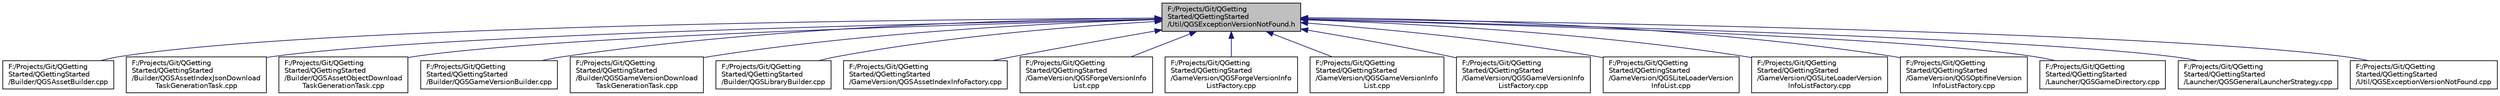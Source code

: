 digraph "F:/Projects/Git/QGettingStarted/QGettingStarted/Util/QGSExceptionVersionNotFound.h"
{
  edge [fontname="Helvetica",fontsize="10",labelfontname="Helvetica",labelfontsize="10"];
  node [fontname="Helvetica",fontsize="10",shape=record];
  Node3 [label="F:/Projects/Git/QGetting\lStarted/QGettingStarted\l/Util/QGSExceptionVersionNotFound.h",height=0.2,width=0.4,color="black", fillcolor="grey75", style="filled", fontcolor="black"];
  Node3 -> Node4 [dir="back",color="midnightblue",fontsize="10",style="solid",fontname="Helvetica"];
  Node4 [label="F:/Projects/Git/QGetting\lStarted/QGettingStarted\l/Builder/QGSAssetBuilder.cpp",height=0.2,width=0.4,color="black", fillcolor="white", style="filled",URL="$_q_g_s_asset_builder_8cpp.html"];
  Node3 -> Node5 [dir="back",color="midnightblue",fontsize="10",style="solid",fontname="Helvetica"];
  Node5 [label="F:/Projects/Git/QGetting\lStarted/QGettingStarted\l/Builder/QGSAssetIndexJsonDownload\lTaskGenerationTask.cpp",height=0.2,width=0.4,color="black", fillcolor="white", style="filled",URL="$_q_g_s_asset_index_json_download_task_generation_task_8cpp.html"];
  Node3 -> Node6 [dir="back",color="midnightblue",fontsize="10",style="solid",fontname="Helvetica"];
  Node6 [label="F:/Projects/Git/QGetting\lStarted/QGettingStarted\l/Builder/QGSAssetObjectDownload\lTaskGenerationTask.cpp",height=0.2,width=0.4,color="black", fillcolor="white", style="filled",URL="$_q_g_s_asset_object_download_task_generation_task_8cpp.html"];
  Node3 -> Node7 [dir="back",color="midnightblue",fontsize="10",style="solid",fontname="Helvetica"];
  Node7 [label="F:/Projects/Git/QGetting\lStarted/QGettingStarted\l/Builder/QGSGameVersionBuilder.cpp",height=0.2,width=0.4,color="black", fillcolor="white", style="filled",URL="$_q_g_s_game_version_builder_8cpp.html"];
  Node3 -> Node8 [dir="back",color="midnightblue",fontsize="10",style="solid",fontname="Helvetica"];
  Node8 [label="F:/Projects/Git/QGetting\lStarted/QGettingStarted\l/Builder/QGSGameVersionDownload\lTaskGenerationTask.cpp",height=0.2,width=0.4,color="black", fillcolor="white", style="filled",URL="$_q_g_s_game_version_download_task_generation_task_8cpp.html"];
  Node3 -> Node9 [dir="back",color="midnightblue",fontsize="10",style="solid",fontname="Helvetica"];
  Node9 [label="F:/Projects/Git/QGetting\lStarted/QGettingStarted\l/Builder/QGSLibraryBuilder.cpp",height=0.2,width=0.4,color="black", fillcolor="white", style="filled",URL="$_q_g_s_library_builder_8cpp.html"];
  Node3 -> Node10 [dir="back",color="midnightblue",fontsize="10",style="solid",fontname="Helvetica"];
  Node10 [label="F:/Projects/Git/QGetting\lStarted/QGettingStarted\l/GameVersion/QGSAssetIndexInfoFactory.cpp",height=0.2,width=0.4,color="black", fillcolor="white", style="filled",URL="$_q_g_s_asset_index_info_factory_8cpp.html"];
  Node3 -> Node11 [dir="back",color="midnightblue",fontsize="10",style="solid",fontname="Helvetica"];
  Node11 [label="F:/Projects/Git/QGetting\lStarted/QGettingStarted\l/GameVersion/QGSForgeVersionInfo\lList.cpp",height=0.2,width=0.4,color="black", fillcolor="white", style="filled",URL="$_q_g_s_forge_version_info_list_8cpp.html"];
  Node3 -> Node12 [dir="back",color="midnightblue",fontsize="10",style="solid",fontname="Helvetica"];
  Node12 [label="F:/Projects/Git/QGetting\lStarted/QGettingStarted\l/GameVersion/QGSForgeVersionInfo\lListFactory.cpp",height=0.2,width=0.4,color="black", fillcolor="white", style="filled",URL="$_q_g_s_forge_version_info_list_factory_8cpp.html"];
  Node3 -> Node13 [dir="back",color="midnightblue",fontsize="10",style="solid",fontname="Helvetica"];
  Node13 [label="F:/Projects/Git/QGetting\lStarted/QGettingStarted\l/GameVersion/QGSGameVersionInfo\lList.cpp",height=0.2,width=0.4,color="black", fillcolor="white", style="filled",URL="$_q_g_s_game_version_info_list_8cpp.html"];
  Node3 -> Node14 [dir="back",color="midnightblue",fontsize="10",style="solid",fontname="Helvetica"];
  Node14 [label="F:/Projects/Git/QGetting\lStarted/QGettingStarted\l/GameVersion/QGSGameVersionInfo\lListFactory.cpp",height=0.2,width=0.4,color="black", fillcolor="white", style="filled",URL="$_q_g_s_game_version_info_list_factory_8cpp.html"];
  Node3 -> Node15 [dir="back",color="midnightblue",fontsize="10",style="solid",fontname="Helvetica"];
  Node15 [label="F:/Projects/Git/QGetting\lStarted/QGettingStarted\l/GameVersion/QGSLiteLoaderVersion\lInfoList.cpp",height=0.2,width=0.4,color="black", fillcolor="white", style="filled",URL="$_q_g_s_lite_loader_version_info_list_8cpp.html"];
  Node3 -> Node16 [dir="back",color="midnightblue",fontsize="10",style="solid",fontname="Helvetica"];
  Node16 [label="F:/Projects/Git/QGetting\lStarted/QGettingStarted\l/GameVersion/QGSLiteLoaderVersion\lInfoListFactory.cpp",height=0.2,width=0.4,color="black", fillcolor="white", style="filled",URL="$_q_g_s_lite_loader_version_info_list_factory_8cpp.html"];
  Node3 -> Node17 [dir="back",color="midnightblue",fontsize="10",style="solid",fontname="Helvetica"];
  Node17 [label="F:/Projects/Git/QGetting\lStarted/QGettingStarted\l/GameVersion/QGSOptifineVersion\lInfoListFactory.cpp",height=0.2,width=0.4,color="black", fillcolor="white", style="filled",URL="$_q_g_s_optifine_version_info_list_factory_8cpp.html"];
  Node3 -> Node18 [dir="back",color="midnightblue",fontsize="10",style="solid",fontname="Helvetica"];
  Node18 [label="F:/Projects/Git/QGetting\lStarted/QGettingStarted\l/Launcher/QGSGameDirectory.cpp",height=0.2,width=0.4,color="black", fillcolor="white", style="filled",URL="$_q_g_s_game_directory_8cpp.html"];
  Node3 -> Node19 [dir="back",color="midnightblue",fontsize="10",style="solid",fontname="Helvetica"];
  Node19 [label="F:/Projects/Git/QGetting\lStarted/QGettingStarted\l/Launcher/QGSGeneralLauncherStrategy.cpp",height=0.2,width=0.4,color="black", fillcolor="white", style="filled",URL="$_q_g_s_general_launcher_strategy_8cpp.html"];
  Node3 -> Node20 [dir="back",color="midnightblue",fontsize="10",style="solid",fontname="Helvetica"];
  Node20 [label="F:/Projects/Git/QGetting\lStarted/QGettingStarted\l/Util/QGSExceptionVersionNotFound.cpp",height=0.2,width=0.4,color="black", fillcolor="white", style="filled",URL="$_q_g_s_exception_version_not_found_8cpp.html"];
}
